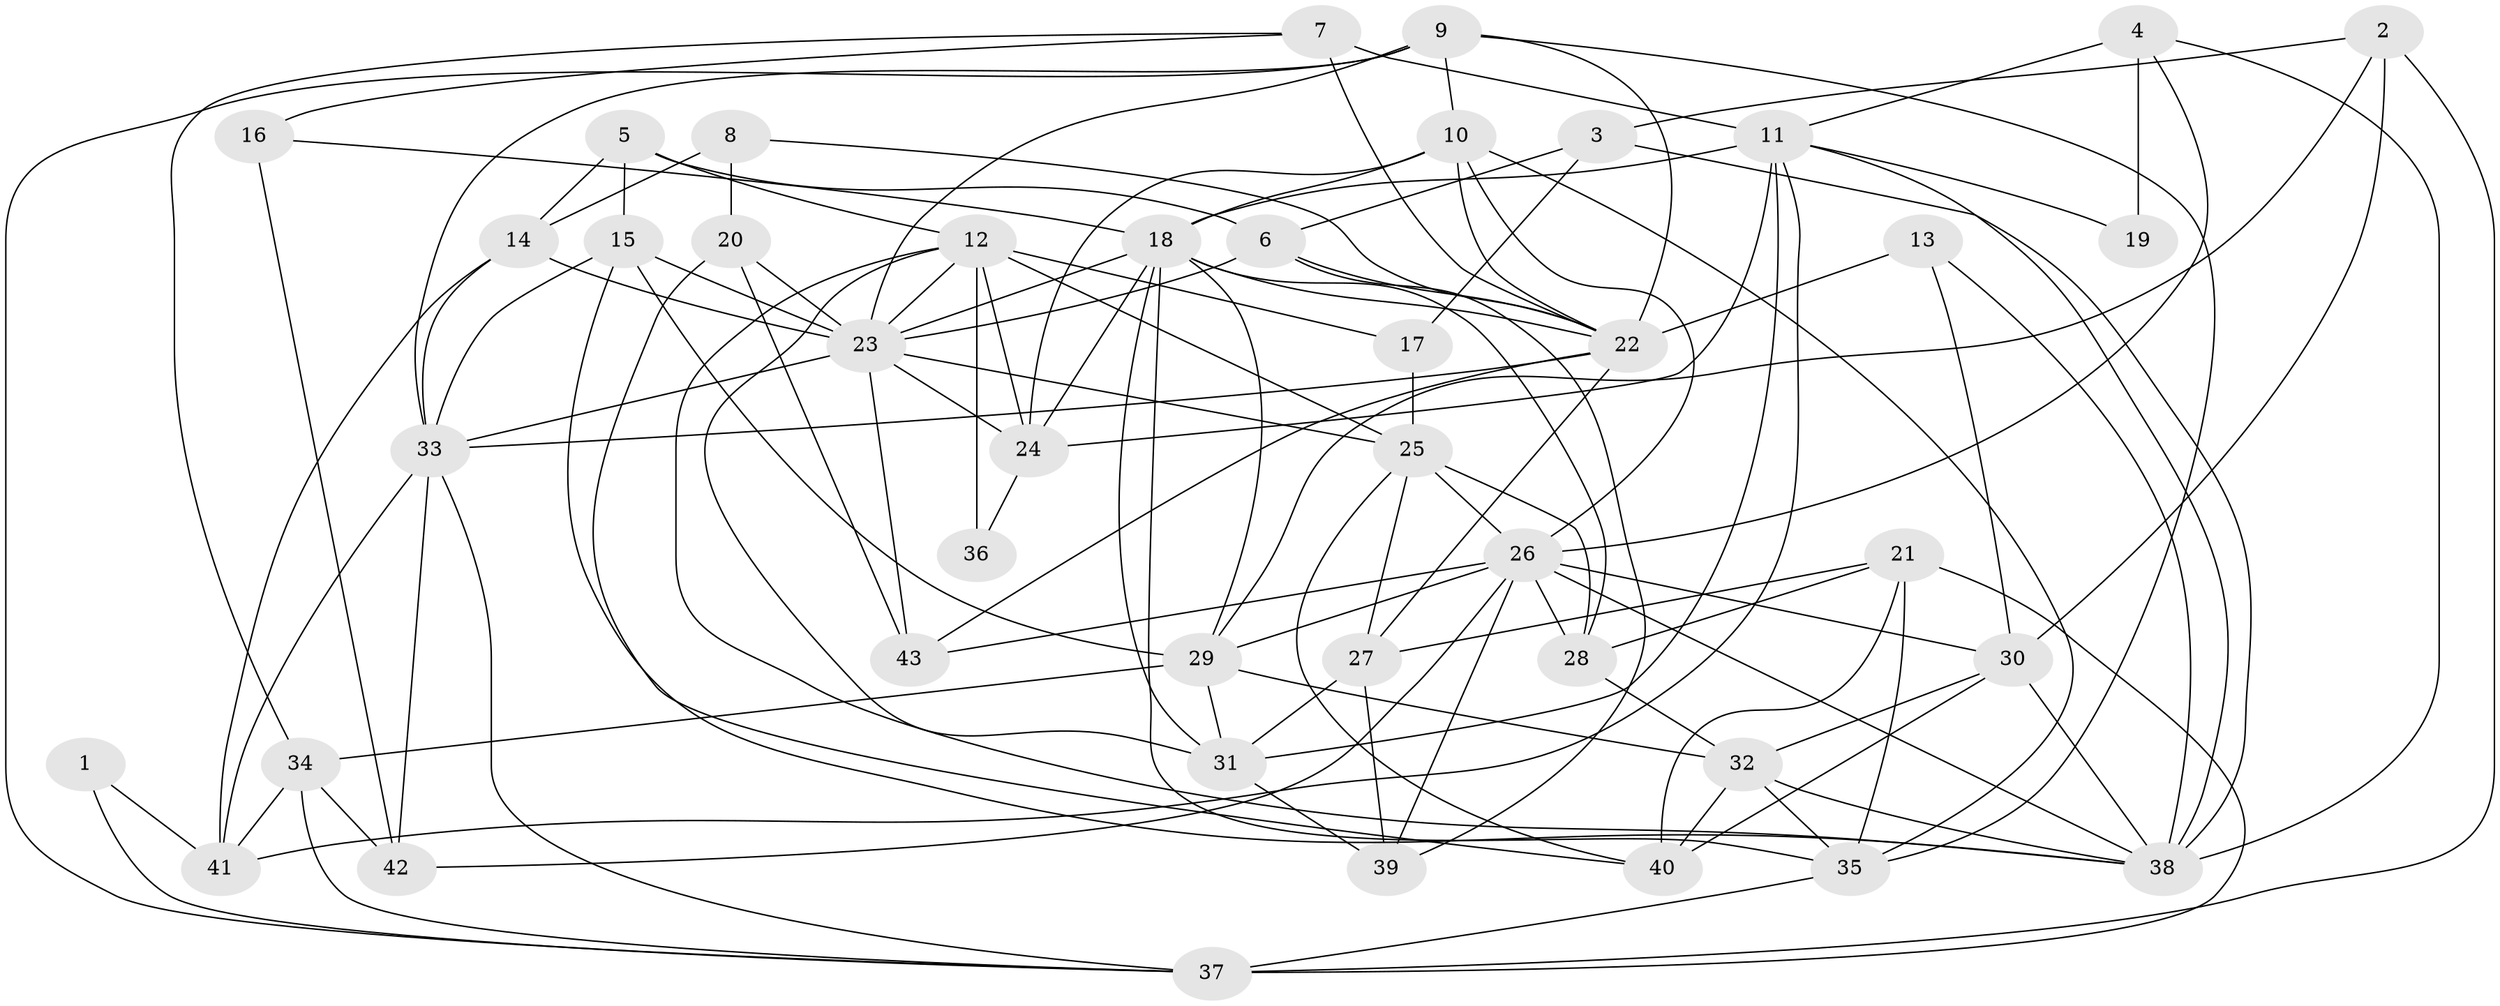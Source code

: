 // original degree distribution, {4: 0.2558139534883721, 8: 0.046511627906976744, 3: 0.36046511627906974, 7: 0.06976744186046512, 2: 0.11627906976744186, 5: 0.10465116279069768, 6: 0.046511627906976744}
// Generated by graph-tools (version 1.1) at 2025/02/03/09/25 03:02:11]
// undirected, 43 vertices, 118 edges
graph export_dot {
graph [start="1"]
  node [color=gray90,style=filled];
  1;
  2;
  3;
  4;
  5;
  6;
  7;
  8;
  9;
  10;
  11;
  12;
  13;
  14;
  15;
  16;
  17;
  18;
  19;
  20;
  21;
  22;
  23;
  24;
  25;
  26;
  27;
  28;
  29;
  30;
  31;
  32;
  33;
  34;
  35;
  36;
  37;
  38;
  39;
  40;
  41;
  42;
  43;
  1 -- 37 [weight=1.0];
  1 -- 41 [weight=1.0];
  2 -- 3 [weight=1.0];
  2 -- 29 [weight=1.0];
  2 -- 30 [weight=1.0];
  2 -- 37 [weight=2.0];
  3 -- 6 [weight=1.0];
  3 -- 17 [weight=1.0];
  3 -- 38 [weight=1.0];
  4 -- 11 [weight=1.0];
  4 -- 19 [weight=2.0];
  4 -- 26 [weight=1.0];
  4 -- 38 [weight=1.0];
  5 -- 6 [weight=1.0];
  5 -- 12 [weight=1.0];
  5 -- 14 [weight=1.0];
  5 -- 15 [weight=1.0];
  6 -- 22 [weight=1.0];
  6 -- 23 [weight=1.0];
  6 -- 39 [weight=1.0];
  7 -- 11 [weight=2.0];
  7 -- 16 [weight=1.0];
  7 -- 22 [weight=1.0];
  7 -- 34 [weight=1.0];
  8 -- 14 [weight=1.0];
  8 -- 20 [weight=1.0];
  8 -- 22 [weight=1.0];
  9 -- 10 [weight=1.0];
  9 -- 22 [weight=1.0];
  9 -- 23 [weight=1.0];
  9 -- 33 [weight=1.0];
  9 -- 35 [weight=1.0];
  9 -- 37 [weight=1.0];
  10 -- 18 [weight=1.0];
  10 -- 22 [weight=1.0];
  10 -- 24 [weight=1.0];
  10 -- 26 [weight=1.0];
  10 -- 35 [weight=1.0];
  11 -- 18 [weight=1.0];
  11 -- 19 [weight=1.0];
  11 -- 24 [weight=2.0];
  11 -- 31 [weight=1.0];
  11 -- 38 [weight=1.0];
  11 -- 41 [weight=1.0];
  12 -- 17 [weight=1.0];
  12 -- 23 [weight=1.0];
  12 -- 24 [weight=1.0];
  12 -- 25 [weight=1.0];
  12 -- 31 [weight=1.0];
  12 -- 36 [weight=1.0];
  12 -- 38 [weight=1.0];
  13 -- 22 [weight=1.0];
  13 -- 30 [weight=1.0];
  13 -- 38 [weight=1.0];
  14 -- 23 [weight=1.0];
  14 -- 33 [weight=1.0];
  14 -- 41 [weight=1.0];
  15 -- 23 [weight=1.0];
  15 -- 29 [weight=1.0];
  15 -- 33 [weight=1.0];
  15 -- 38 [weight=1.0];
  16 -- 18 [weight=1.0];
  16 -- 42 [weight=1.0];
  17 -- 25 [weight=1.0];
  18 -- 22 [weight=1.0];
  18 -- 23 [weight=1.0];
  18 -- 24 [weight=1.0];
  18 -- 28 [weight=1.0];
  18 -- 29 [weight=1.0];
  18 -- 31 [weight=1.0];
  18 -- 35 [weight=1.0];
  20 -- 23 [weight=1.0];
  20 -- 40 [weight=1.0];
  20 -- 43 [weight=1.0];
  21 -- 27 [weight=1.0];
  21 -- 28 [weight=1.0];
  21 -- 35 [weight=1.0];
  21 -- 37 [weight=1.0];
  21 -- 40 [weight=1.0];
  22 -- 27 [weight=1.0];
  22 -- 33 [weight=1.0];
  22 -- 43 [weight=1.0];
  23 -- 24 [weight=1.0];
  23 -- 25 [weight=2.0];
  23 -- 33 [weight=2.0];
  23 -- 43 [weight=1.0];
  24 -- 36 [weight=2.0];
  25 -- 26 [weight=1.0];
  25 -- 27 [weight=1.0];
  25 -- 28 [weight=1.0];
  25 -- 40 [weight=1.0];
  26 -- 28 [weight=1.0];
  26 -- 29 [weight=2.0];
  26 -- 30 [weight=1.0];
  26 -- 38 [weight=1.0];
  26 -- 39 [weight=1.0];
  26 -- 42 [weight=1.0];
  26 -- 43 [weight=1.0];
  27 -- 31 [weight=1.0];
  27 -- 39 [weight=2.0];
  28 -- 32 [weight=1.0];
  29 -- 31 [weight=1.0];
  29 -- 32 [weight=1.0];
  29 -- 34 [weight=1.0];
  30 -- 32 [weight=1.0];
  30 -- 38 [weight=1.0];
  30 -- 40 [weight=1.0];
  31 -- 39 [weight=1.0];
  32 -- 35 [weight=1.0];
  32 -- 38 [weight=1.0];
  32 -- 40 [weight=1.0];
  33 -- 37 [weight=1.0];
  33 -- 41 [weight=1.0];
  33 -- 42 [weight=1.0];
  34 -- 37 [weight=1.0];
  34 -- 41 [weight=1.0];
  34 -- 42 [weight=1.0];
  35 -- 37 [weight=1.0];
}
